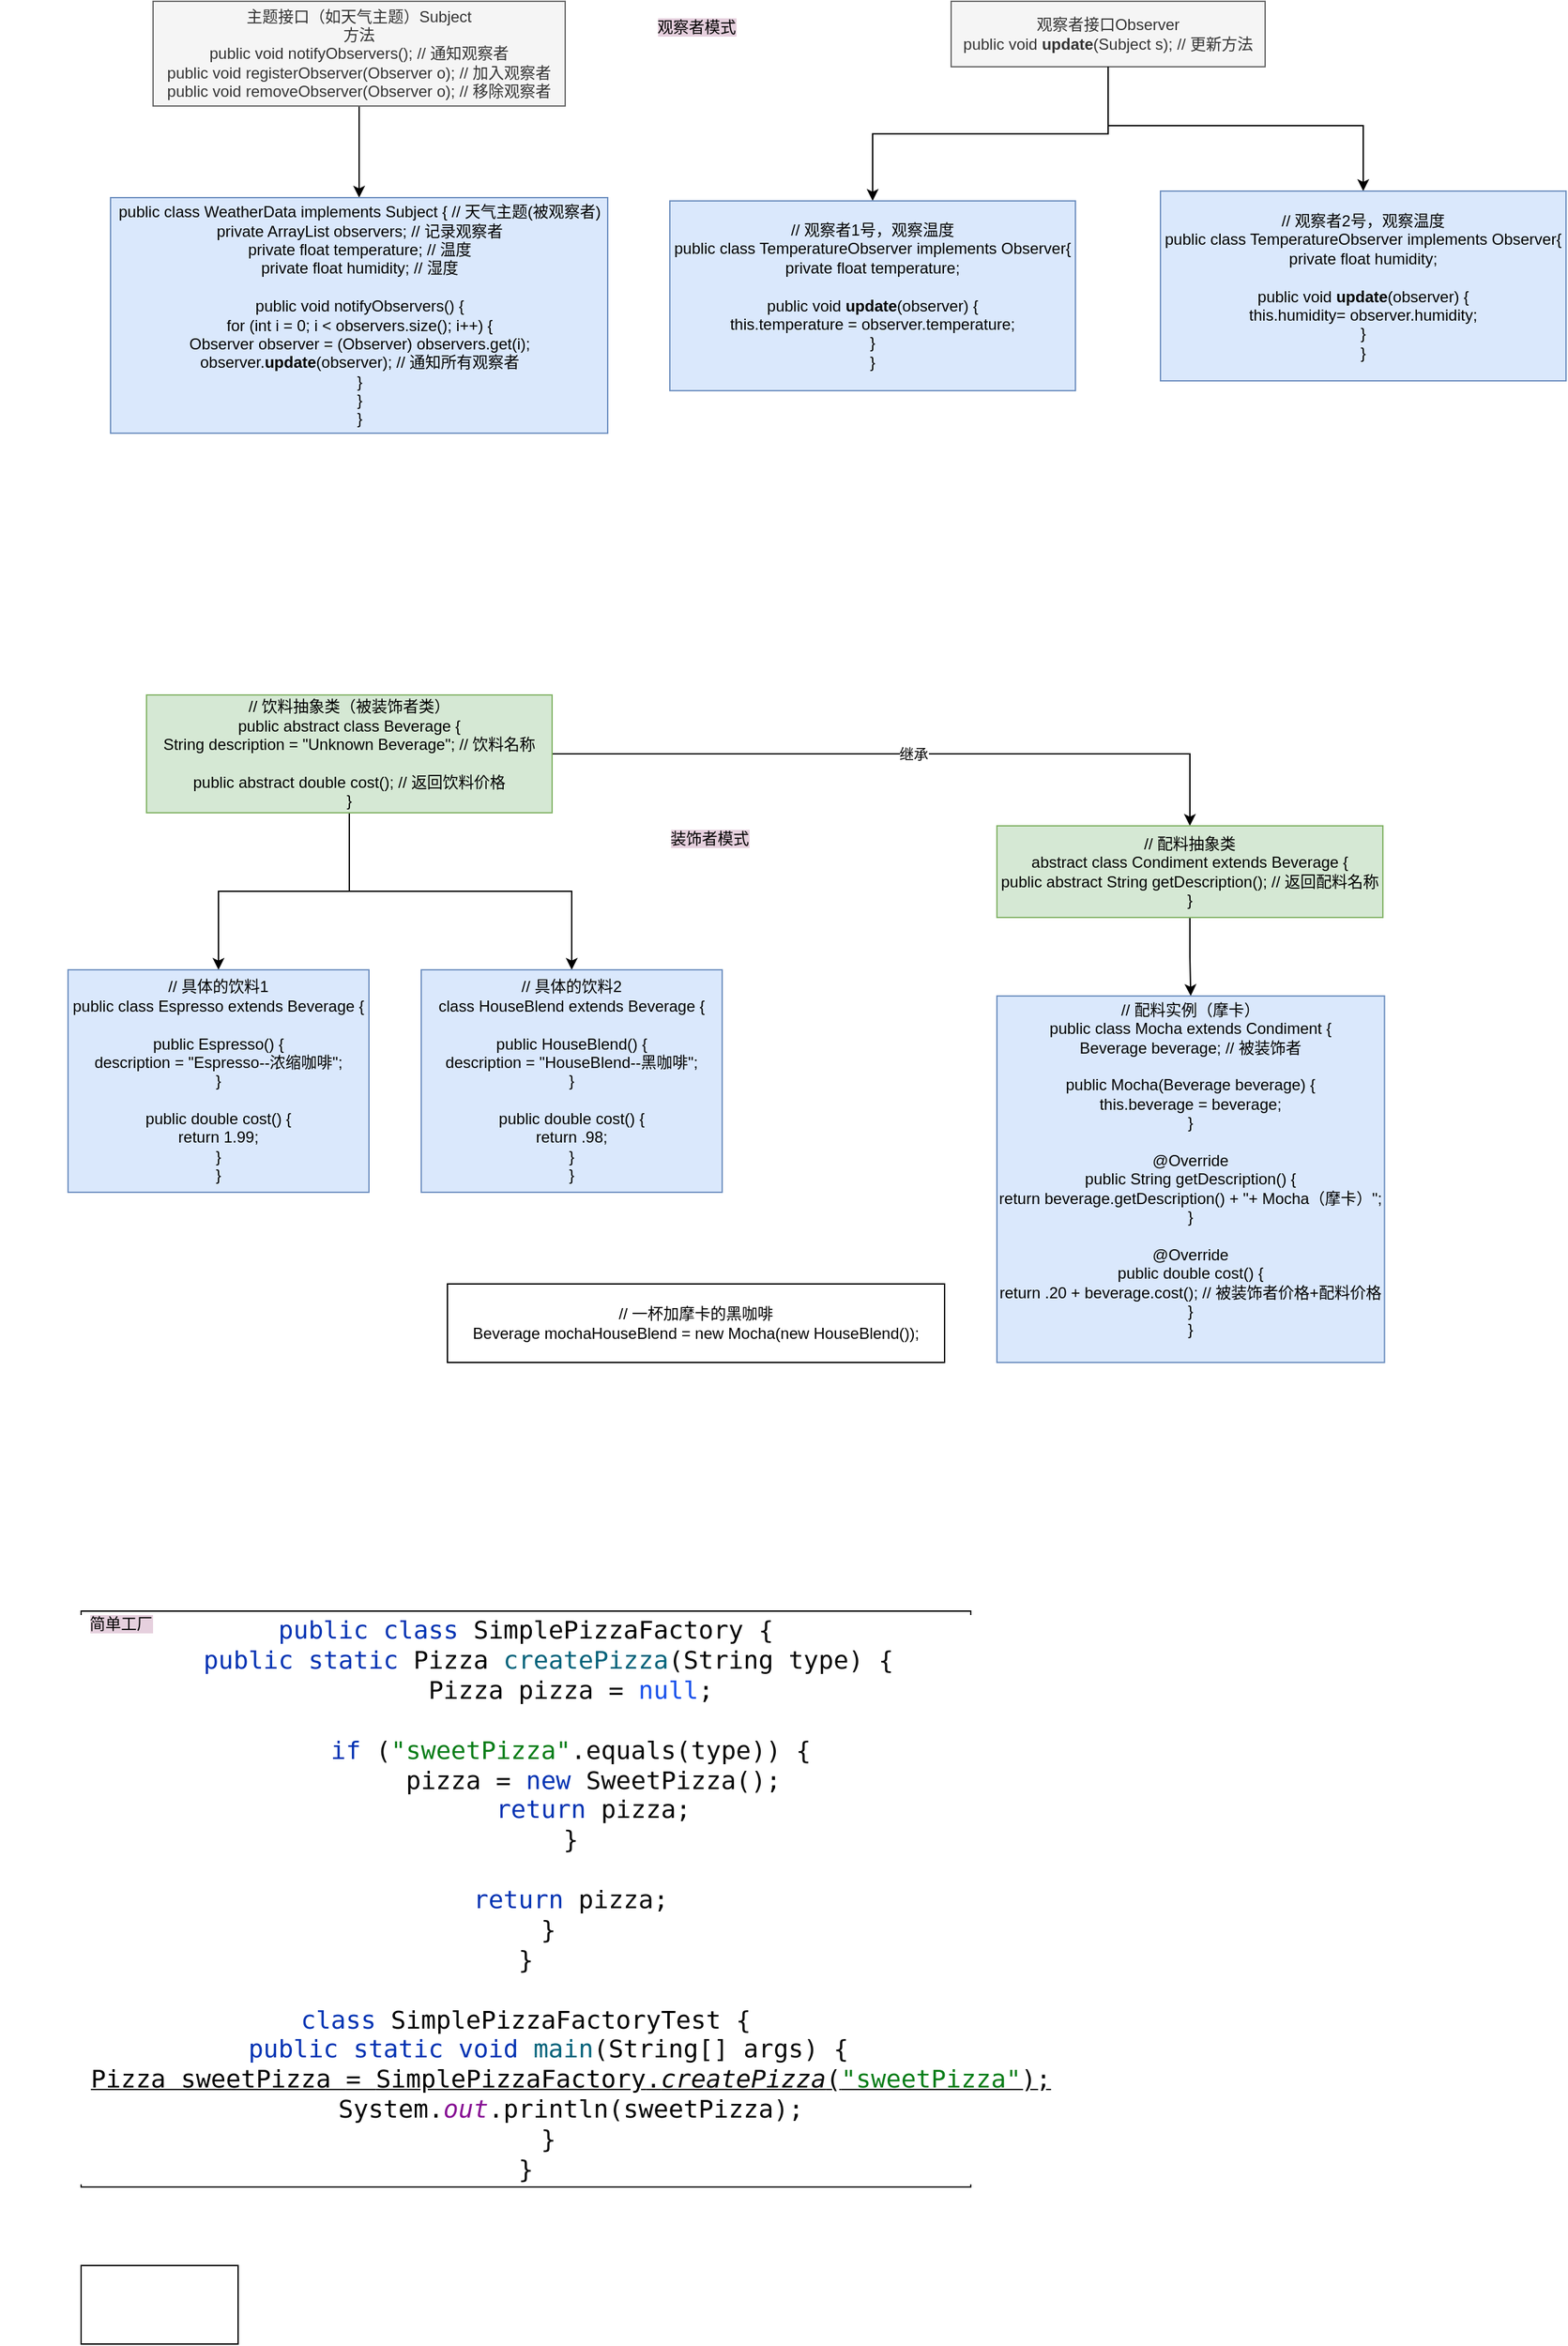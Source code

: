 <mxfile version="14.3.1" type="github" pages="2">
  <diagram id="jOdRxc3y8hLvE2IeVhYp" name="第 1 页">
    <mxGraphModel dx="1278" dy="624" grid="1" gridSize="10" guides="1" tooltips="1" connect="1" arrows="1" fold="1" page="1" pageScale="1" pageWidth="1169" pageHeight="1654" math="0" shadow="0">
      <root>
        <mxCell id="0" />
        <mxCell id="1" parent="0" />
        <mxCell id="ZspF1tVyXHxtzPNl68Pt-1" value="" style="edgeStyle=orthogonalEdgeStyle;rounded=0;orthogonalLoop=1;jettySize=auto;html=1;" edge="1" parent="1" source="ZspF1tVyXHxtzPNl68Pt-2" target="ZspF1tVyXHxtzPNl68Pt-3">
          <mxGeometry relative="1" as="geometry" />
        </mxCell>
        <mxCell id="ZspF1tVyXHxtzPNl68Pt-2" value="&lt;font&gt;&lt;font style=&quot;font-size: 12px&quot;&gt;主题接口（如天气主题）Subject&lt;br&gt;方法&lt;br&gt;public void notifyObservers(); // 通知观察者&lt;br&gt;&lt;/font&gt;public void registerObserver(Observer o); // 加入观察者&lt;br&gt;public void removeObserver(Observer o); // 移除观察者&lt;br&gt;&lt;/font&gt;" style="whiteSpace=wrap;html=1;fillColor=#f5f5f5;strokeColor=#666666;fontColor=#333333;" vertex="1" parent="1">
          <mxGeometry x="65" y="10" width="315" height="80" as="geometry" />
        </mxCell>
        <mxCell id="ZspF1tVyXHxtzPNl68Pt-3" value="public class WeatherData implements Subject { // 天气主题(被观察者)&lt;br&gt;&lt;div&gt;private ArrayList observers; // 记录观察者&lt;/div&gt;&lt;div&gt;&lt;span&gt; &lt;/span&gt;private float temperature; // 温度&lt;/div&gt;&lt;div&gt;&lt;span&gt; &lt;/span&gt;private float humidity; // 湿度&lt;/div&gt;&lt;div&gt;&lt;div&gt;&lt;br&gt;&lt;/div&gt;&lt;div&gt;&lt;span&gt; &lt;/span&gt;public void notifyObservers() {&lt;/div&gt;&lt;div&gt;&lt;span&gt;  &lt;/span&gt;for (int i = 0; i &amp;lt; observers.size(); i++) {&lt;/div&gt;&lt;div&gt;&lt;span&gt;   &lt;/span&gt;Observer observer = (Observer) observers.get(i);&lt;/div&gt;&lt;div&gt;&lt;span&gt;   &lt;/span&gt;observer.&lt;b&gt;update&lt;/b&gt;(&lt;span&gt;observer&lt;/span&gt;&lt;span&gt;); // 通知所有观察者&lt;/span&gt;&lt;/div&gt;&lt;div&gt;&lt;span&gt;  &lt;/span&gt;}&lt;/div&gt;&lt;div&gt;&lt;span&gt; &lt;/span&gt;}&lt;/div&gt;&lt;/div&gt;}" style="whiteSpace=wrap;html=1;fillColor=#dae8fc;strokeColor=#6c8ebf;" vertex="1" parent="1">
          <mxGeometry x="32.5" y="160" width="380" height="180" as="geometry" />
        </mxCell>
        <mxCell id="ZspF1tVyXHxtzPNl68Pt-4" value="" style="edgeStyle=orthogonalEdgeStyle;rounded=0;orthogonalLoop=1;jettySize=auto;html=1;" edge="1" parent="1" source="ZspF1tVyXHxtzPNl68Pt-5" target="ZspF1tVyXHxtzPNl68Pt-6">
          <mxGeometry relative="1" as="geometry" />
        </mxCell>
        <mxCell id="ZspF1tVyXHxtzPNl68Pt-5" value="&lt;div&gt;观察者接口Observer&lt;/div&gt;&lt;div&gt;&lt;span&gt; &lt;/span&gt;public void &lt;b&gt;update&lt;/b&gt;(Subject s); // 更新方法&lt;/div&gt;" style="whiteSpace=wrap;html=1;fillColor=#f5f5f5;strokeColor=#666666;fontColor=#333333;" vertex="1" parent="1">
          <mxGeometry x="675" y="10" width="240" height="50" as="geometry" />
        </mxCell>
        <mxCell id="ZspF1tVyXHxtzPNl68Pt-6" value="// 观察者1号，观察温度&lt;br&gt;public class TemperatureObserver&amp;nbsp;implements Observer{&lt;br&gt;&lt;div&gt;private float temperature;&lt;br&gt;&lt;/div&gt;&lt;div&gt;&lt;br&gt;&lt;/div&gt;&lt;div&gt;&lt;span&gt; &lt;/span&gt;public void &lt;b&gt;update&lt;/b&gt;(observer&lt;span&gt;) {&lt;/span&gt;&lt;/div&gt;&lt;div&gt;&lt;/div&gt;this.temperature = observer.temperature;&lt;br&gt;&lt;div&gt;&lt;span&gt; &lt;/span&gt;}&lt;/div&gt;}" style="whiteSpace=wrap;html=1;strokeColor=#6c8ebf;fillColor=#dae8fc;" vertex="1" parent="1">
          <mxGeometry x="460" y="162.5" width="310" height="145" as="geometry" />
        </mxCell>
        <mxCell id="ZspF1tVyXHxtzPNl68Pt-7" value="" style="edgeStyle=orthogonalEdgeStyle;rounded=0;orthogonalLoop=1;jettySize=auto;html=1;" edge="1" parent="1" target="ZspF1tVyXHxtzPNl68Pt-8">
          <mxGeometry relative="1" as="geometry">
            <mxPoint x="795" y="60" as="sourcePoint" />
            <Array as="points">
              <mxPoint x="795" y="105" />
              <mxPoint x="990" y="105" />
            </Array>
          </mxGeometry>
        </mxCell>
        <mxCell id="ZspF1tVyXHxtzPNl68Pt-8" value="// 观察者2号，观察温度&lt;br&gt;public class TemperatureObserver&amp;nbsp;implements Observer{&lt;br&gt;&lt;div&gt;private float humidity;&lt;br&gt;&lt;/div&gt;&lt;div&gt;&lt;br&gt;&lt;/div&gt;&lt;div&gt;&lt;span&gt; &lt;/span&gt;public void &lt;b&gt;update&lt;/b&gt;(observer&lt;span&gt;) {&lt;/span&gt;&lt;/div&gt;&lt;div&gt;&lt;/div&gt;this.humidity= observer.humidity;&lt;br&gt;&lt;div&gt;&lt;span&gt; &lt;/span&gt;}&lt;/div&gt;}" style="whiteSpace=wrap;html=1;strokeColor=#6c8ebf;fillColor=#dae8fc;" vertex="1" parent="1">
          <mxGeometry x="835" y="155" width="310" height="145" as="geometry" />
        </mxCell>
        <mxCell id="ZspF1tVyXHxtzPNl68Pt-11" value="&lt;span style=&quot;background-color: rgb(230 , 208 , 222)&quot;&gt;观察者模式&lt;/span&gt;" style="text;html=1;align=center;verticalAlign=middle;resizable=0;points=[];autosize=1;rotation=0;" vertex="1" parent="1">
          <mxGeometry x="440" y="20" width="80" height="20" as="geometry" />
        </mxCell>
        <mxCell id="ZspF1tVyXHxtzPNl68Pt-14" value="" style="edgeStyle=orthogonalEdgeStyle;rounded=0;orthogonalLoop=1;jettySize=auto;html=1;" edge="1" parent="1" source="ZspF1tVyXHxtzPNl68Pt-12" target="ZspF1tVyXHxtzPNl68Pt-13">
          <mxGeometry relative="1" as="geometry" />
        </mxCell>
        <mxCell id="ZspF1tVyXHxtzPNl68Pt-15" value="继承" style="edgeLabel;html=1;align=center;verticalAlign=middle;resizable=0;points=[];" vertex="1" connectable="0" parent="ZspF1tVyXHxtzPNl68Pt-14">
          <mxGeometry x="0.015" y="4" relative="1" as="geometry">
            <mxPoint y="4" as="offset" />
          </mxGeometry>
        </mxCell>
        <mxCell id="ZspF1tVyXHxtzPNl68Pt-17" value="" style="edgeStyle=orthogonalEdgeStyle;rounded=0;orthogonalLoop=1;jettySize=auto;html=1;" edge="1" parent="1" source="ZspF1tVyXHxtzPNl68Pt-12" target="ZspF1tVyXHxtzPNl68Pt-16">
          <mxGeometry relative="1" as="geometry" />
        </mxCell>
        <mxCell id="ZspF1tVyXHxtzPNl68Pt-12" value="&lt;div&gt;// 饮料抽象类（被装饰者类）&lt;/div&gt;&lt;div&gt;public abstract class Beverage {&lt;/div&gt;&lt;div&gt;&lt;span&gt;	&lt;/span&gt;String description = &quot;Unknown Beverage&quot;; // 饮料名称&lt;/div&gt;&lt;div&gt;&lt;br&gt;&lt;/div&gt;&lt;div&gt;&lt;span&gt;	&lt;/span&gt;public abstract double cost(); // 返回饮料价格&lt;/div&gt;&lt;div&gt;}&lt;/div&gt;" style="whiteSpace=wrap;html=1;fillColor=#d5e8d4;strokeColor=#82b366;" vertex="1" parent="1">
          <mxGeometry x="60" y="540" width="310" height="90" as="geometry" />
        </mxCell>
        <mxCell id="ZspF1tVyXHxtzPNl68Pt-24" value="" style="edgeStyle=orthogonalEdgeStyle;rounded=0;orthogonalLoop=1;jettySize=auto;html=1;" edge="1" parent="1" source="ZspF1tVyXHxtzPNl68Pt-13" target="ZspF1tVyXHxtzPNl68Pt-23">
          <mxGeometry relative="1" as="geometry" />
        </mxCell>
        <mxCell id="ZspF1tVyXHxtzPNl68Pt-13" value="// 配料抽象类&lt;br&gt;abstract class Condiment extends Beverage {&lt;div&gt;&lt;span&gt;public abstract String getDescription(); // 返回配料名称&lt;/span&gt;&lt;br&gt;&lt;/div&gt;&lt;div&gt;}&lt;/div&gt;" style="whiteSpace=wrap;html=1;strokeColor=#82b366;fillColor=#d5e8d4;" vertex="1" parent="1">
          <mxGeometry x="710" y="640" width="295" height="70" as="geometry" />
        </mxCell>
        <mxCell id="ZspF1tVyXHxtzPNl68Pt-16" value="&lt;div&gt;// 具体的饮料1&lt;/div&gt;&lt;div&gt;public class Espresso extends Beverage {&lt;/div&gt;&lt;div&gt;&lt;br&gt;&lt;/div&gt;&lt;div&gt;&lt;span&gt;	&lt;/span&gt;public Espresso() {&lt;/div&gt;&lt;div&gt;&lt;span&gt;		&lt;/span&gt;description = &quot;Espresso--浓缩咖啡&quot;;&lt;/div&gt;&lt;div&gt;&lt;span&gt;	&lt;/span&gt;}&lt;/div&gt;&lt;div&gt;&lt;br&gt;&lt;/div&gt;&lt;div&gt;&lt;span&gt;	&lt;/span&gt;public double cost() {&lt;/div&gt;&lt;div&gt;&lt;span&gt;		&lt;/span&gt;return 1.99;&lt;/div&gt;&lt;div&gt;&lt;span&gt;	&lt;/span&gt;}&lt;/div&gt;&lt;div&gt;}&lt;/div&gt;" style="whiteSpace=wrap;html=1;strokeColor=#6c8ebf;fillColor=#dae8fc;" vertex="1" parent="1">
          <mxGeometry y="750" width="230" height="170" as="geometry" />
        </mxCell>
        <mxCell id="ZspF1tVyXHxtzPNl68Pt-21" value="" style="edgeStyle=orthogonalEdgeStyle;rounded=0;orthogonalLoop=1;jettySize=auto;html=1;" edge="1" target="ZspF1tVyXHxtzPNl68Pt-22" parent="1">
          <mxGeometry relative="1" as="geometry">
            <mxPoint x="200" y="690" as="sourcePoint" />
            <Array as="points">
              <mxPoint x="385" y="690" />
            </Array>
          </mxGeometry>
        </mxCell>
        <mxCell id="ZspF1tVyXHxtzPNl68Pt-22" value="&lt;div&gt;// 具体的饮料2&lt;/div&gt;&lt;div&gt;class HouseBlend extends Beverage {&lt;/div&gt;&lt;div&gt;&lt;br&gt;&lt;/div&gt;&lt;div&gt;&lt;span&gt;	&lt;/span&gt;public HouseBlend() {&lt;/div&gt;&lt;div&gt;&lt;span&gt;		&lt;/span&gt;description = &quot;HouseBlend--黑咖啡&quot;;&lt;/div&gt;&lt;div&gt;&lt;span&gt;	&lt;/span&gt;}&lt;/div&gt;&lt;div&gt;&lt;br&gt;&lt;/div&gt;&lt;div&gt;&lt;span&gt;	&lt;/span&gt;public double cost() {&lt;/div&gt;&lt;div&gt;&lt;span&gt;		&lt;/span&gt;return .98;&lt;/div&gt;&lt;div&gt;&lt;span&gt;	&lt;/span&gt;}&lt;/div&gt;&lt;div&gt;}&lt;/div&gt;" style="whiteSpace=wrap;html=1;strokeColor=#6c8ebf;fillColor=#dae8fc;" vertex="1" parent="1">
          <mxGeometry x="270" y="750" width="230" height="170" as="geometry" />
        </mxCell>
        <mxCell id="ZspF1tVyXHxtzPNl68Pt-23" value="&lt;div&gt;// 配料实例（摩卡）&lt;/div&gt;&lt;div&gt;public class Mocha extends Condiment {&lt;/div&gt;&lt;div&gt;&lt;span&gt;	&lt;/span&gt;Beverage beverage; // 被装饰者&lt;/div&gt;&lt;div&gt;&lt;br&gt;&lt;/div&gt;&lt;div&gt;&lt;span&gt;	&lt;/span&gt;public Mocha(Beverage beverage) {&lt;/div&gt;&lt;div&gt;&lt;span&gt;		&lt;/span&gt;this.beverage = beverage;&lt;/div&gt;&lt;div&gt;&lt;span&gt;	&lt;/span&gt;}&lt;/div&gt;&lt;div&gt;&lt;br&gt;&lt;/div&gt;&lt;div&gt;&lt;span&gt;	&lt;/span&gt;@Override&lt;/div&gt;&lt;div&gt;&lt;span&gt;	&lt;/span&gt;public String getDescription() {&lt;/div&gt;&lt;div&gt;&lt;span&gt;		&lt;/span&gt;return beverage.getDescription() + &quot;+ Mocha（摩卡）&quot;;&lt;/div&gt;&lt;div&gt;&lt;span&gt;	&lt;/span&gt;}&lt;/div&gt;&lt;div&gt;&lt;br&gt;&lt;/div&gt;&lt;div&gt;&lt;span&gt;	&lt;/span&gt;@Override&lt;/div&gt;&lt;div&gt;&lt;span&gt;	&lt;/span&gt;public double cost() {&lt;/div&gt;&lt;div&gt;&lt;span&gt;		&lt;/span&gt;return .20 + beverage.cost(); // 被装饰者价格+配料价格&lt;/div&gt;&lt;div&gt;&lt;span&gt;	&lt;/span&gt;}&lt;/div&gt;&lt;div&gt;}&lt;/div&gt;&lt;div&gt;&lt;br&gt;&lt;/div&gt;" style="whiteSpace=wrap;html=1;strokeColor=#6c8ebf;fillColor=#dae8fc;" vertex="1" parent="1">
          <mxGeometry x="710" y="770" width="296.25" height="280" as="geometry" />
        </mxCell>
        <mxCell id="ZspF1tVyXHxtzPNl68Pt-25" value="// 一杯加摩卡的黑咖啡&lt;br&gt;Beverage mochaHouseBlend = new Mocha(new HouseBlend());&lt;br&gt;" style="whiteSpace=wrap;html=1;" vertex="1" parent="1">
          <mxGeometry x="290" y="990" width="380" height="60" as="geometry" />
        </mxCell>
        <mxCell id="ZspF1tVyXHxtzPNl68Pt-26" value="&lt;span style=&quot;background-color: rgb(230 , 208 , 222)&quot;&gt;装饰者模式&lt;/span&gt;" style="text;html=1;align=center;verticalAlign=middle;resizable=0;points=[];autosize=1;" vertex="1" parent="1">
          <mxGeometry x="450" y="640" width="80" height="20" as="geometry" />
        </mxCell>
        <mxCell id="_SmU_SJM2l_Ir7GUlWSc-1" value="&lt;pre style=&quot;background-color: #ffffff ; color: #080808 ; font-family: &amp;#34;宋体&amp;#34; , monospace ; font-size: 14.3pt&quot;&gt;&lt;span style=&quot;color: #0033b3&quot;&gt;public class &lt;/span&gt;&lt;span style=&quot;color: #000000&quot;&gt;SimplePizzaFactory &lt;/span&gt;{&lt;br&gt;   &lt;span style=&quot;color: #0033b3&quot;&gt;public static &lt;/span&gt;&lt;span style=&quot;color: #000000&quot;&gt;Pizza &lt;/span&gt;&lt;span style=&quot;color: #00627a&quot;&gt;createPizza&lt;/span&gt;(&lt;span style=&quot;color: #000000&quot;&gt;String &lt;/span&gt;type) {&lt;br&gt;      &lt;span style=&quot;color: #000000&quot;&gt;Pizza &lt;/span&gt;pizza = &lt;span style=&quot;color: #1750eb&quot;&gt;null&lt;/span&gt;;&lt;br&gt;&lt;br&gt;      &lt;span style=&quot;color: #0033b3&quot;&gt;if &lt;/span&gt;(&lt;span style=&quot;color: #067d17&quot;&gt;&quot;sweetPizza&quot;&lt;/span&gt;.equals(type)) {&lt;br&gt;         pizza = &lt;span style=&quot;color: #0033b3&quot;&gt;new &lt;/span&gt;SweetPizza();&lt;br&gt;         &lt;span style=&quot;color: #0033b3&quot;&gt;return &lt;/span&gt;pizza;&lt;br&gt;      }&lt;br&gt;&lt;br&gt;      &lt;span style=&quot;color: #0033b3&quot;&gt;return &lt;/span&gt;pizza;&lt;br&gt;   }&lt;br&gt;}&lt;br&gt;&lt;br&gt;&lt;span style=&quot;color: #0033b3&quot;&gt;class &lt;/span&gt;&lt;span style=&quot;color: #000000&quot;&gt;SimplePizzaFactoryTest &lt;/span&gt;{&lt;br&gt;   &lt;span style=&quot;color: #0033b3&quot;&gt;public static void &lt;/span&gt;&lt;span style=&quot;color: #00627a&quot;&gt;main&lt;/span&gt;(&lt;span style=&quot;color: #000000&quot;&gt;String&lt;/span&gt;[] args) {&lt;br&gt;      &lt;u&gt;&lt;span style=&quot;color: #000000&quot;&gt;Pizza sweetPizza &lt;/span&gt;= &lt;span style=&quot;color: #000000&quot;&gt;SimplePizzaFactory&lt;/span&gt;.&lt;span style=&quot;font-style: italic&quot;&gt;createPizza&lt;/span&gt;(&lt;span style=&quot;color: #067d17&quot;&gt;&quot;sweetPizza&quot;&lt;/span&gt;);&lt;/u&gt;&lt;br&gt;      &lt;span style=&quot;color: #000000&quot;&gt;System&lt;/span&gt;.&lt;span style=&quot;color: #871094 ; font-style: italic&quot;&gt;out&lt;/span&gt;.println(&lt;span style=&quot;color: #000000&quot;&gt;sweetPizza&lt;/span&gt;);&lt;br&gt;   }&lt;br&gt;}&lt;br&gt;&lt;/pre&gt;" style="whiteSpace=wrap;html=1;" vertex="1" parent="1">
          <mxGeometry x="10" y="1240" width="680" height="440" as="geometry" />
        </mxCell>
        <mxCell id="_SmU_SJM2l_Ir7GUlWSc-2" value="&lt;span style=&quot;background-color: rgb(230 , 208 , 222)&quot;&gt;简单工厂&lt;/span&gt;" style="text;html=1;align=center;verticalAlign=middle;resizable=0;points=[];autosize=1;" vertex="1" parent="1">
          <mxGeometry x="10" y="1240" width="60" height="20" as="geometry" />
        </mxCell>
        <mxCell id="_SmU_SJM2l_Ir7GUlWSc-3" value="" style="whiteSpace=wrap;html=1;" vertex="1" parent="1">
          <mxGeometry x="10" y="1740" width="120" height="60" as="geometry" />
        </mxCell>
      </root>
    </mxGraphModel>
  </diagram>
  <diagram id="fRwZ3SBXk88bPWunZIEU" name="第 2 页">
    <mxGraphModel dx="1278" dy="568" grid="1" gridSize="10" guides="1" tooltips="1" connect="1" arrows="1" fold="1" page="1" pageScale="1" pageWidth="1169" pageHeight="1654" math="0" shadow="0">
      <root>
        <mxCell id="3OaJpzWTDMVUlv7An5dS-0" />
        <mxCell id="3OaJpzWTDMVUlv7An5dS-1" parent="3OaJpzWTDMVUlv7An5dS-0" />
      </root>
    </mxGraphModel>
  </diagram>
</mxfile>
